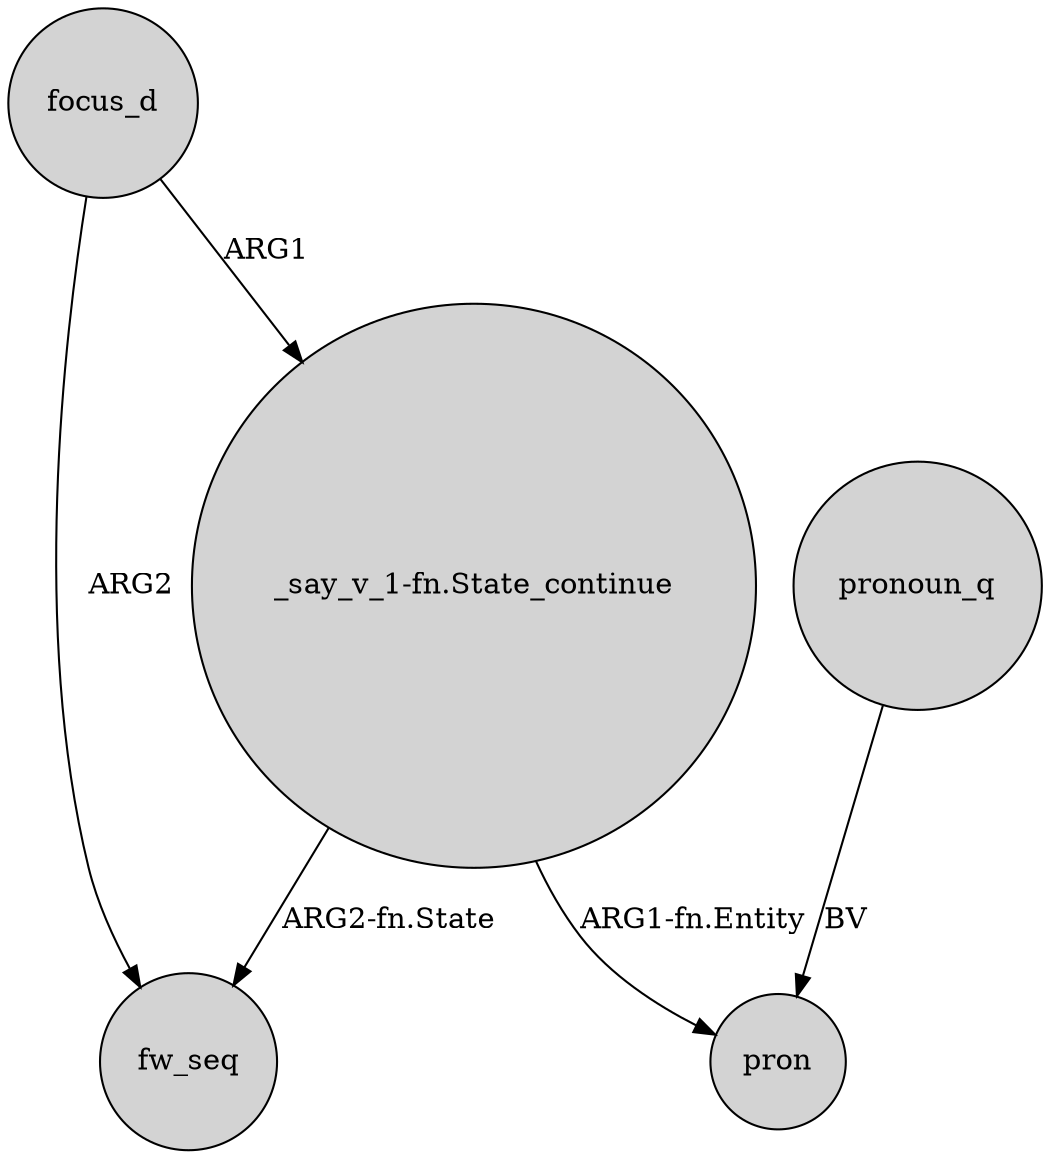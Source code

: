 digraph {
	node [shape=circle style=filled]
	focus_d -> fw_seq [label=ARG2]
	"_say_v_1-fn.State_continue" -> pron [label="ARG1-fn.Entity"]
	"_say_v_1-fn.State_continue" -> fw_seq [label="ARG2-fn.State"]
	focus_d -> "_say_v_1-fn.State_continue" [label=ARG1]
	pronoun_q -> pron [label=BV]
}
